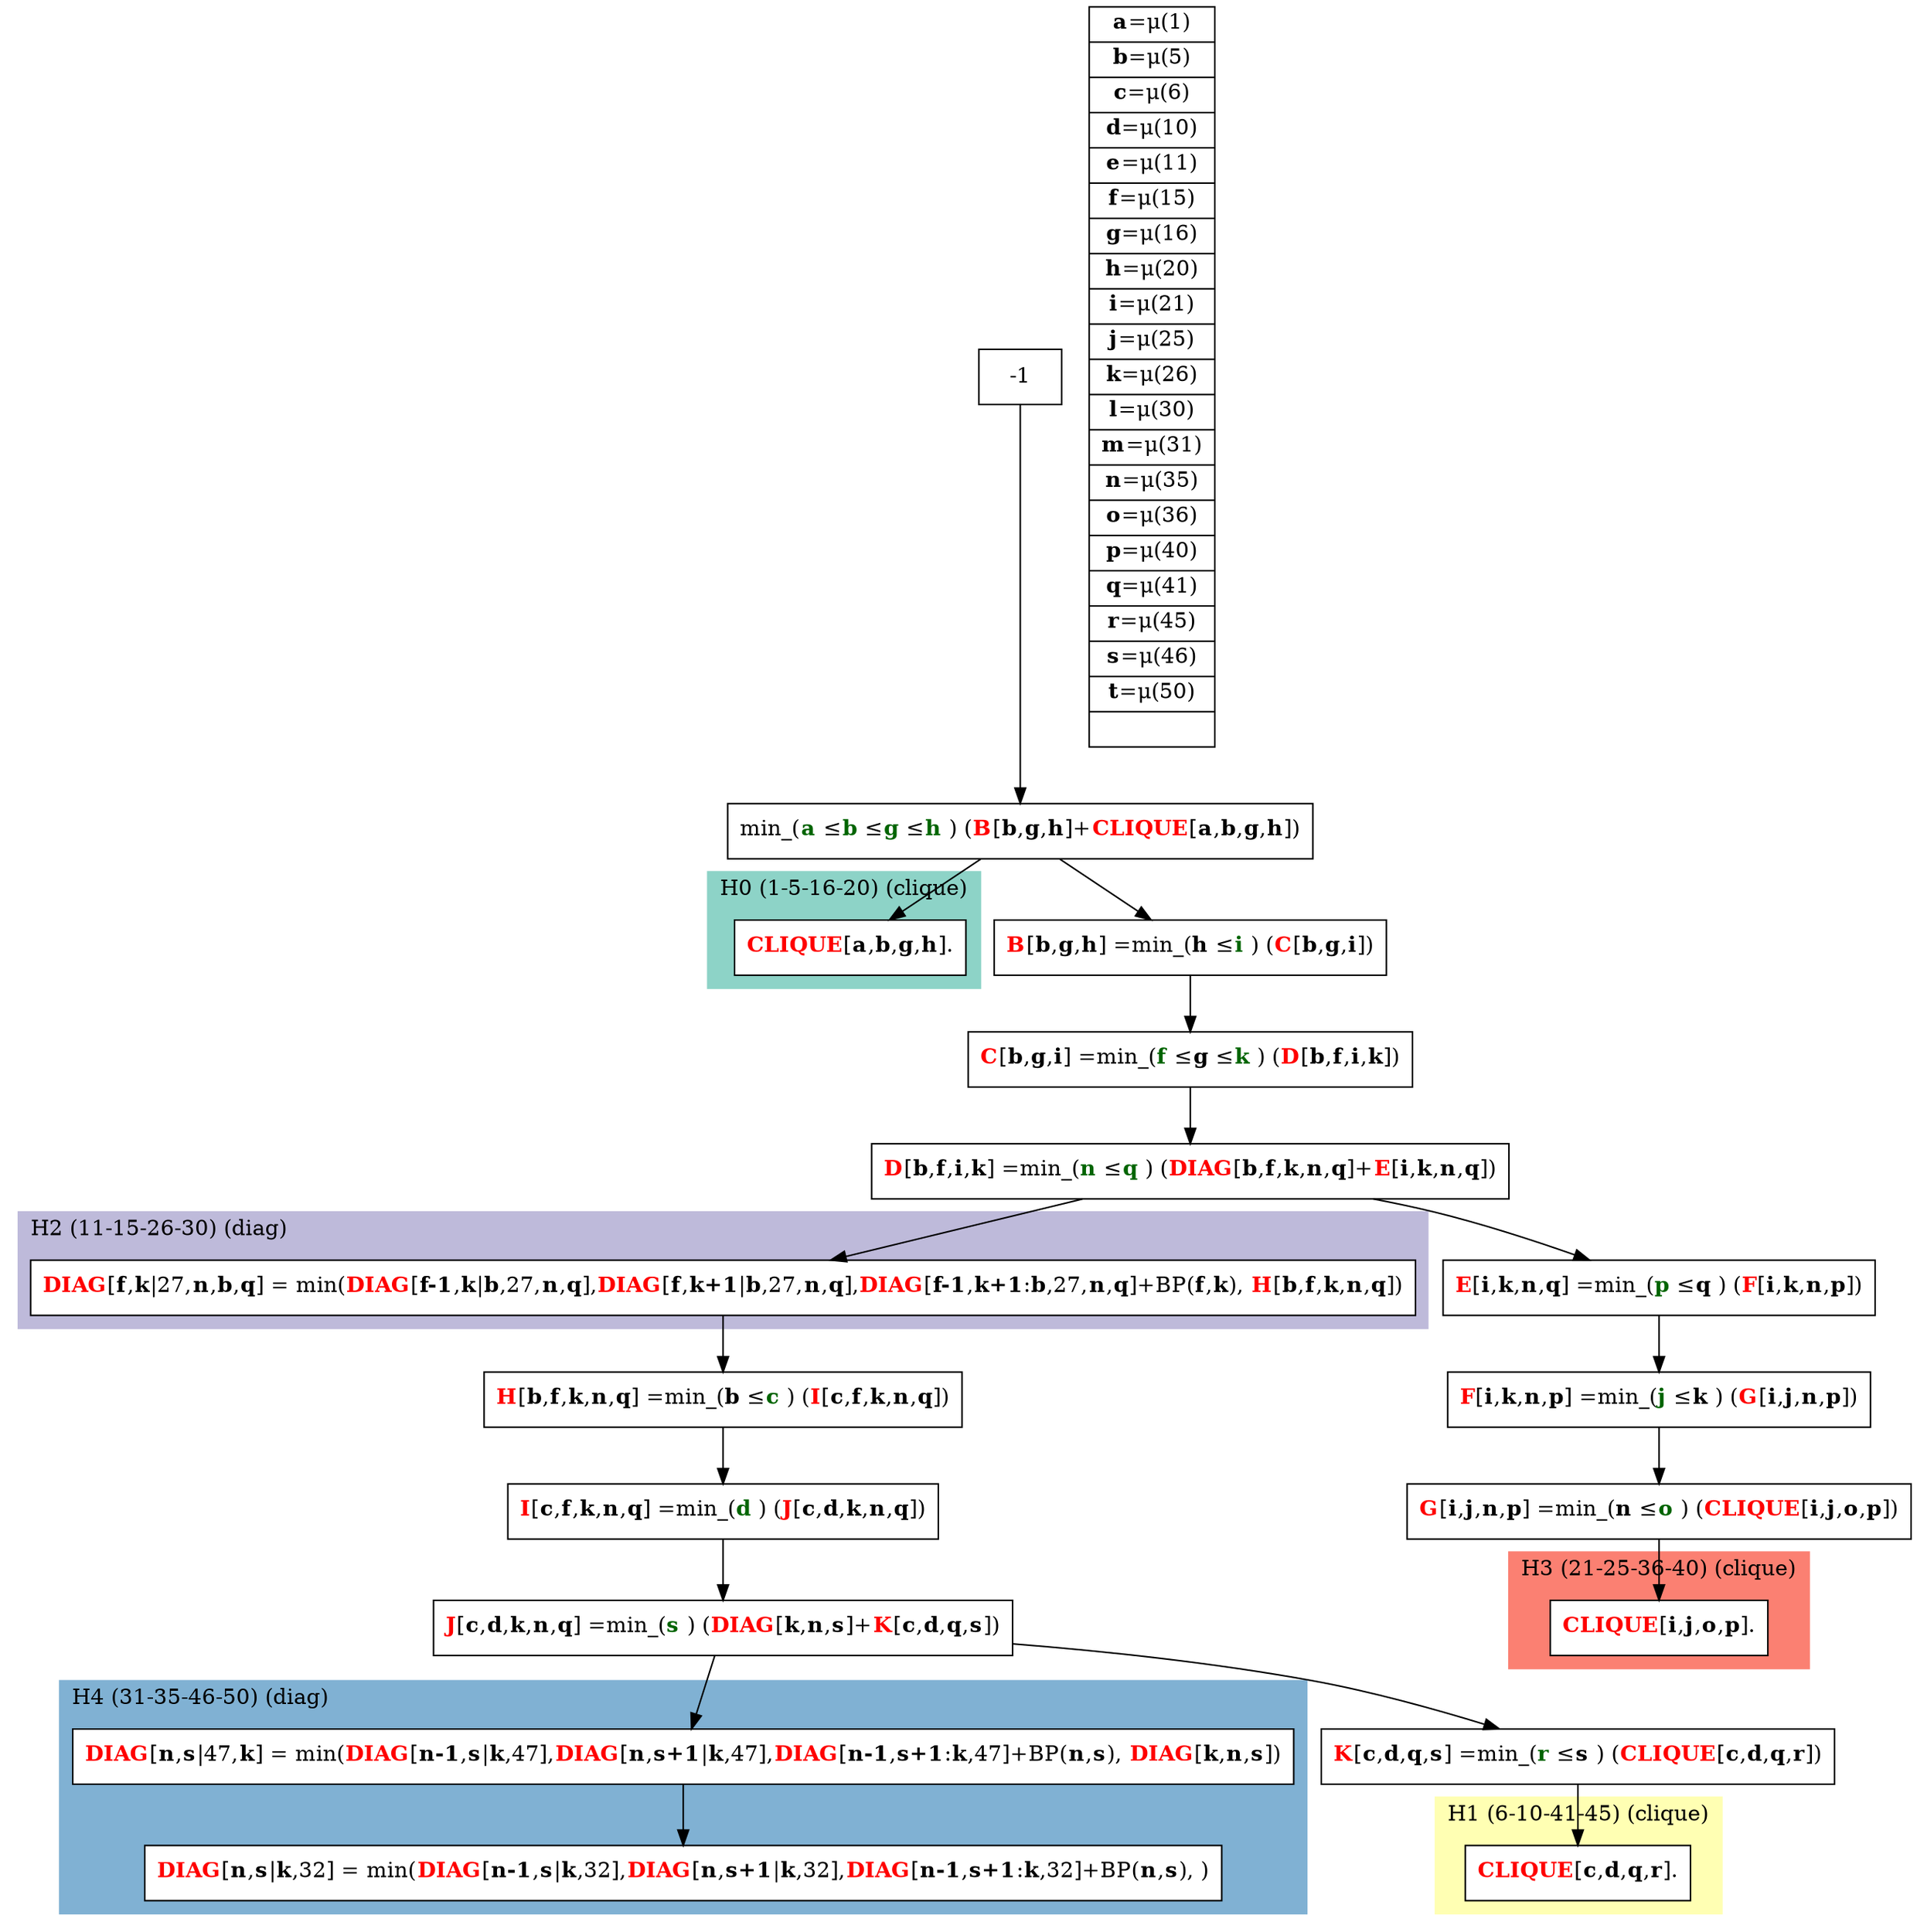 digraph G {
    node [shape=box];
    subgraph cluster0 {
        node [style=filled,fillcolor=white];
        labeljust="l";
        style=filled;
        color="#8DD3C7";
        H0_0;
        label="H0 (1-5-16-20) (clique)";
    }
    subgraph cluster1 {
        node [style=filled,fillcolor=white];
        labeljust="l";
        style=filled;
        color="#FFFFB3";
        H1_0;
        label="H1 (6-10-41-45) (clique)";
    }
    subgraph cluster2 {
        node [style=filled,fillcolor=white];
        labeljust="l";
        style=filled;
        color="#BEBADA";
        H2_7;
        label="H2 (11-15-26-30) (diag)";
    }
    subgraph cluster3 {
        node [style=filled,fillcolor=white];
        labeljust="l";
        style=filled;
        color="#FB8072";
        H3_0;
        label="H3 (21-25-36-40) (clique)";
    }
    subgraph cluster4 {
        node [style=filled,fillcolor=white];
        labeljust="l";
        style=filled;
        color="#80B1D3";
        H4_7 -> H4_0;
        label="H4 (31-35-46-50) (diag)";
    }
     1 [shape=record,label= <{min_(<FONT COLOR="DARKGREEN"><b>a</b></FONT> &le;<FONT COLOR="DARKGREEN"><b>b</b></FONT> &le;<FONT COLOR="DARKGREEN"><b>g</b></FONT> &le;<FONT COLOR="DARKGREEN"><b>h</b></FONT> ) (<FONT COLOR="RED"><b>B</b></FONT>[<b>b</b>,<b>g</b>,<b>h</b>]+<FONT COLOR="RED"><b>CLIQUE</b></FONT>[<b>a</b>,<b>b</b>,<b>g</b>,<b>h</b>])}> ];
     -1  ->  1;
     H0_0 [shape=record,label= <{<FONT COLOR="RED"><b>CLIQUE</b></FONT>[<b>a</b>,<b>b</b>,<b>g</b>,<b>h</b>].}> ];
     1  ->  H0_0;
     28 [shape=record,label= <{<FONT COLOR="RED"><b>B</b></FONT>[<b>b</b>,<b>g</b>,<b>h</b>] =min_(<b>h</b> &le;<FONT COLOR="DARKGREEN"><b>i</b></FONT> ) (<FONT COLOR="RED"><b>C</b></FONT>[<b>b</b>,<b>g</b>,<b>i</b>])}> ];
     1  ->  28;
     26 [shape=record,label= <{<FONT COLOR="RED"><b>C</b></FONT>[<b>b</b>,<b>g</b>,<b>i</b>] =min_(<FONT COLOR="DARKGREEN"><b>f</b></FONT> &le;<b>g</b> &le;<FONT COLOR="DARKGREEN"><b>k</b></FONT> ) (<FONT COLOR="RED"><b>D</b></FONT>[<b>b</b>,<b>f</b>,<b>i</b>,<b>k</b>])}> ];
     28  ->  26;
     25 [shape=record,label= <{<FONT COLOR="RED"><b>D</b></FONT>[<b>b</b>,<b>f</b>,<b>i</b>,<b>k</b>] =min_(<FONT COLOR="DARKGREEN"><b>n</b></FONT> &le;<FONT COLOR="DARKGREEN"><b>q</b></FONT> ) (<FONT COLOR="RED"><b>DIAG</b></FONT>[<b>b</b>,<b>f</b>,<b>k</b>,<b>n</b>,<b>q</b>]+<FONT COLOR="RED"><b>E</b></FONT>[<b>i</b>,<b>k</b>,<b>n</b>,<b>q</b>])}> ];
     26  ->  25;
     29 [shape=record,label= <{<FONT COLOR="RED"><b>E</b></FONT>[<b>i</b>,<b>k</b>,<b>n</b>,<b>q</b>] =min_(<FONT COLOR="DARKGREEN"><b>p</b></FONT> &le;<b>q</b> ) (<FONT COLOR="RED"><b>F</b></FONT>[<b>i</b>,<b>k</b>,<b>n</b>,<b>p</b>])}> ];
     25  ->  29;
     32 [shape=record,label= <{<FONT COLOR="RED"><b>F</b></FONT>[<b>i</b>,<b>k</b>,<b>n</b>,<b>p</b>] =min_(<FONT COLOR="DARKGREEN"><b>j</b></FONT> &le;<b>k</b> ) (<FONT COLOR="RED"><b>G</b></FONT>[<b>i</b>,<b>j</b>,<b>n</b>,<b>p</b>])}> ];
     29  ->  32;
     33 [shape=record,label= <{<FONT COLOR="RED"><b>G</b></FONT>[<b>i</b>,<b>j</b>,<b>n</b>,<b>p</b>] =min_(<b>n</b> &le;<FONT COLOR="DARKGREEN"><b>o</b></FONT> ) (<FONT COLOR="RED"><b>CLIQUE</b></FONT>[<b>i</b>,<b>j</b>,<b>o</b>,<b>p</b>])}> ];
     32  ->  33;
     H3_0 [shape=record,label= <{<FONT COLOR="RED"><b>CLIQUE</b></FONT>[<b>i</b>,<b>j</b>,<b>o</b>,<b>p</b>].}> ];
     33  ->  H3_0;
     H2_7 [shape=record,label= <{<FONT COLOR="RED"><b>DIAG</b></FONT>[<b>f</b>,<b>k</b>\|27,<b>n</b>,<b>b</b>,<b>q</b>] = min(<FONT COLOR="RED"><b>DIAG</b></FONT>[<b>f-1</b>,<b>k</b>\|<b>b</b>,27,<b>n</b>,<b>q</b>],<FONT COLOR="RED"><b>DIAG</b></FONT>[<b>f</b>,<b>k+1</b>\|<b>b</b>,27,<b>n</b>,<b>q</b>],<FONT COLOR="RED"><b>DIAG</b></FONT>[<b>f-1</b>,<b>k+1</b>:<b>b</b>,27,<b>n</b>,<b>q</b>]+BP(<b>f</b>,<b>k</b>), <FONT COLOR="RED"><b>H</b></FONT>[<b>b</b>,<b>f</b>,<b>k</b>,<b>n</b>,<b>q</b>])}> ];
     25  ->  H2_7;
     9 [shape=record,label= <{<FONT COLOR="RED"><b>H</b></FONT>[<b>b</b>,<b>f</b>,<b>k</b>,<b>n</b>,<b>q</b>] =min_(<b>b</b> &le;<FONT COLOR="DARKGREEN"><b>c</b></FONT> ) (<FONT COLOR="RED"><b>I</b></FONT>[<b>c</b>,<b>f</b>,<b>k</b>,<b>n</b>,<b>q</b>])}> ];
     H2_7  ->  9;
     11 [shape=record,label= <{<FONT COLOR="RED"><b>I</b></FONT>[<b>c</b>,<b>f</b>,<b>k</b>,<b>n</b>,<b>q</b>] =min_(<FONT COLOR="DARKGREEN"><b>d</b></FONT> ) (<FONT COLOR="RED"><b>J</b></FONT>[<b>c</b>,<b>d</b>,<b>k</b>,<b>n</b>,<b>q</b>])}> ];
     9  ->  11;
     12 [shape=record,label= <{<FONT COLOR="RED"><b>J</b></FONT>[<b>c</b>,<b>d</b>,<b>k</b>,<b>n</b>,<b>q</b>] =min_(<FONT COLOR="DARKGREEN"><b>s</b></FONT> ) (<FONT COLOR="RED"><b>DIAG</b></FONT>[<b>k</b>,<b>n</b>,<b>s</b>]+<FONT COLOR="RED"><b>K</b></FONT>[<b>c</b>,<b>d</b>,<b>q</b>,<b>s</b>])}> ];
     11  ->  12;
     13 [shape=record,label= <{<FONT COLOR="RED"><b>K</b></FONT>[<b>c</b>,<b>d</b>,<b>q</b>,<b>s</b>] =min_(<FONT COLOR="DARKGREEN"><b>r</b></FONT> &le;<b>s</b> ) (<FONT COLOR="RED"><b>CLIQUE</b></FONT>[<b>c</b>,<b>d</b>,<b>q</b>,<b>r</b>])}> ];
     12  ->  13;
     H1_0 [shape=record,label= <{<FONT COLOR="RED"><b>CLIQUE</b></FONT>[<b>c</b>,<b>d</b>,<b>q</b>,<b>r</b>].}> ];
     13  ->  H1_0;
     H4_7 [shape=record,label= <{<FONT COLOR="RED"><b>DIAG</b></FONT>[<b>n</b>,<b>s</b>\|47,<b>k</b>] = min(<FONT COLOR="RED"><b>DIAG</b></FONT>[<b>n-1</b>,<b>s</b>\|<b>k</b>,47],<FONT COLOR="RED"><b>DIAG</b></FONT>[<b>n</b>,<b>s+1</b>\|<b>k</b>,47],<FONT COLOR="RED"><b>DIAG</b></FONT>[<b>n-1</b>,<b>s+1</b>:<b>k</b>,47]+BP(<b>n</b>,<b>s</b>), <FONT COLOR="RED"><b>DIAG</b></FONT>[<b>k</b>,<b>n</b>,<b>s</b>])}> ];
     12  ->  H4_7;
     H4_0 [shape=record,label= <{<FONT COLOR="RED"><b>DIAG</b></FONT>[<b>n</b>,<b>s</b>\|<b>k</b>,32] = min(<FONT COLOR="RED"><b>DIAG</b></FONT>[<b>n-1</b>,<b>s</b>\|<b>k</b>,32],<FONT COLOR="RED"><b>DIAG</b></FONT>[<b>n</b>,<b>s+1</b>\|<b>k</b>,32],<FONT COLOR="RED"><b>DIAG</b></FONT>[<b>n-1</b>,<b>s+1</b>:<b>k</b>,32]+BP(<b>n</b>,<b>s</b>), )}> ];
    labels [shape=record,label= <{<b>a</b>=&#956;(1) | <b>b</b>=&#956;(5) | <b>c</b>=&#956;(6) | <b>d</b>=&#956;(10) | <b>e</b>=&#956;(11) | <b>f</b>=&#956;(15) | <b>g</b>=&#956;(16) | <b>h</b>=&#956;(20) | <b>i</b>=&#956;(21) | <b>j</b>=&#956;(25) | <b>k</b>=&#956;(26) | <b>l</b>=&#956;(30) | <b>m</b>=&#956;(31) | <b>n</b>=&#956;(35) | <b>o</b>=&#956;(36) | <b>p</b>=&#956;(40) | <b>q</b>=&#956;(41) | <b>r</b>=&#956;(45) | <b>s</b>=&#956;(46) | <b>t</b>=&#956;(50) | }> ];
}
